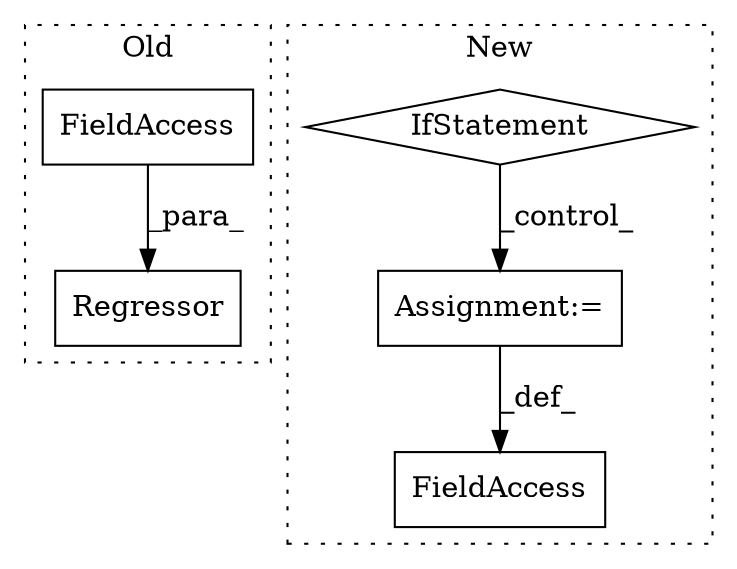 digraph G {
subgraph cluster0 {
1 [label="Regressor" a="32" s="756,804" l="10,1" shape="box"];
3 [label="FieldAccess" a="22" s="779" l="25" shape="box"];
label = "Old";
style="dotted";
}
subgraph cluster1 {
2 [label="IfStatement" a="25" s="1138,1155" l="4,2" shape="diamond"];
4 [label="Assignment:=" a="7" s="1226" l="1" shape="box"];
5 [label="FieldAccess" a="22" s="1217" l="9" shape="box"];
label = "New";
style="dotted";
}
2 -> 4 [label="_control_"];
3 -> 1 [label="_para_"];
4 -> 5 [label="_def_"];
}
